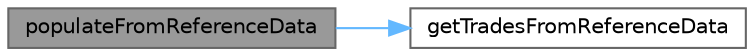 digraph "populateFromReferenceData"
{
 // INTERACTIVE_SVG=YES
 // LATEX_PDF_SIZE
  bgcolor="transparent";
  edge [fontname=Helvetica,fontsize=10,labelfontname=Helvetica,labelfontsize=10];
  node [fontname=Helvetica,fontsize=10,shape=box,height=0.2,width=0.4];
  rankdir="LR";
  Node1 [label="populateFromReferenceData",height=0.2,width=0.4,color="gray40", fillcolor="grey60", style="filled", fontcolor="black",tooltip=" "];
  Node1 -> Node2 [color="steelblue1",style="solid"];
  Node2 [label="getTradesFromReferenceData",height=0.2,width=0.4,color="grey40", fillcolor="white", style="filled",URL="$classore_1_1data_1_1_composite_trade.html#a5f191502cf0fceb77c8d9e70247c564b",tooltip=" "];
}
